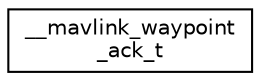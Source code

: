 digraph "Graphical Class Hierarchy"
{
 // INTERACTIVE_SVG=YES
  edge [fontname="Helvetica",fontsize="10",labelfontname="Helvetica",labelfontsize="10"];
  node [fontname="Helvetica",fontsize="10",shape=record];
  rankdir="LR";
  Node1 [label="__mavlink_waypoint\l_ack_t",height=0.2,width=0.4,color="black", fillcolor="white", style="filled",URL="$struct____mavlink__waypoint__ack__t.html"];
}

